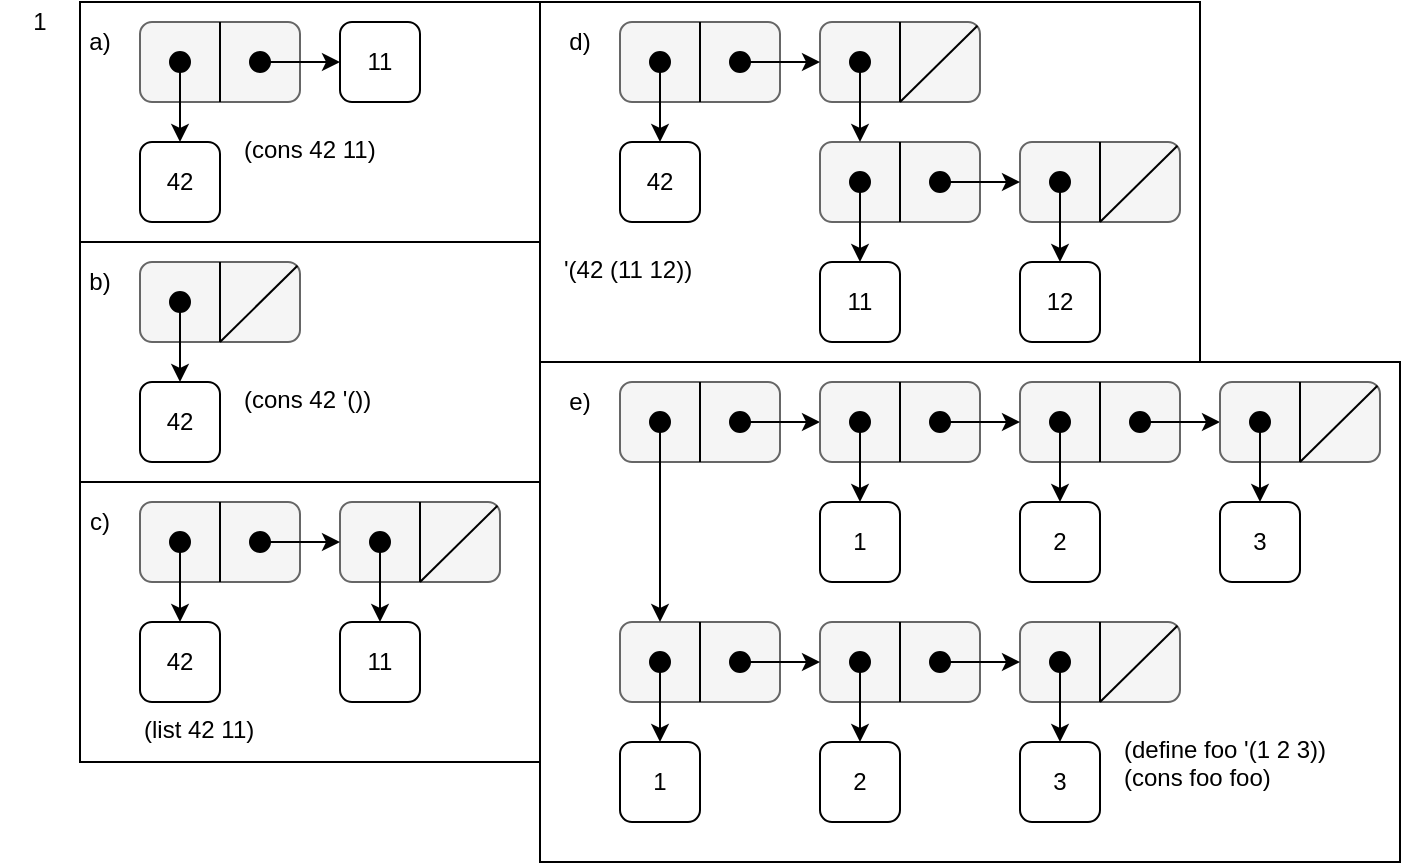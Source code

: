 <mxfile version="15.1.3" type="device"><diagram id="HDFE2-uC89AsSIumt9vI" name="Page-1"><mxGraphModel dx="650" dy="986" grid="1" gridSize="10" guides="1" tooltips="1" connect="1" arrows="1" fold="1" page="1" pageScale="1" pageWidth="827" pageHeight="1169" math="0" shadow="0"><root><mxCell id="0"/><mxCell id="1" parent="0"/><mxCell id="eg-HUD8NmQFvpHXp9sFu-159" value="" style="rounded=0;whiteSpace=wrap;html=1;glass=0;shadow=0;sketch=0;fillColor=none;perimeterSpacing=0;" vertex="1" parent="1"><mxGeometry x="280" y="30" width="330" height="180" as="geometry"/></mxCell><mxCell id="eg-HUD8NmQFvpHXp9sFu-162" value="" style="rounded=0;whiteSpace=wrap;html=1;glass=0;shadow=0;sketch=0;fillColor=none;perimeterSpacing=0;" vertex="1" parent="1"><mxGeometry x="280" y="210" width="430" height="250" as="geometry"/></mxCell><mxCell id="eg-HUD8NmQFvpHXp9sFu-161" value="" style="rounded=0;whiteSpace=wrap;html=1;glass=0;shadow=0;sketch=0;fillColor=none;perimeterSpacing=0;" vertex="1" parent="1"><mxGeometry x="50" y="270" width="230" height="140" as="geometry"/></mxCell><mxCell id="eg-HUD8NmQFvpHXp9sFu-157" value="" style="rounded=0;whiteSpace=wrap;html=1;glass=0;shadow=0;sketch=0;fillColor=none;perimeterSpacing=0;" vertex="1" parent="1"><mxGeometry x="50" y="150" width="230" height="120" as="geometry"/></mxCell><mxCell id="eg-HUD8NmQFvpHXp9sFu-156" value="" style="rounded=0;whiteSpace=wrap;html=1;glass=0;shadow=0;sketch=0;fillColor=none;perimeterSpacing=0;" vertex="1" parent="1"><mxGeometry x="50" y="30" width="230" height="120" as="geometry"/></mxCell><mxCell id="eg-HUD8NmQFvpHXp9sFu-27" value="" style="group" vertex="1" connectable="0" parent="1"><mxGeometry x="80" y="40" width="80" height="40" as="geometry"/></mxCell><mxCell id="eg-HUD8NmQFvpHXp9sFu-8" value="" style="rounded=1;whiteSpace=wrap;html=1;fillColor=#f5f5f5;strokeColor=#666666;fontColor=#333333;" vertex="1" parent="eg-HUD8NmQFvpHXp9sFu-27"><mxGeometry width="80" height="40" as="geometry"/></mxCell><mxCell id="eg-HUD8NmQFvpHXp9sFu-19" value="" style="endArrow=none;html=1;exitX=0.5;exitY=0;exitDx=0;exitDy=0;entryX=0.5;entryY=1;entryDx=0;entryDy=0;" edge="1" parent="eg-HUD8NmQFvpHXp9sFu-27" source="eg-HUD8NmQFvpHXp9sFu-8" target="eg-HUD8NmQFvpHXp9sFu-8"><mxGeometry width="50" height="50" as="geometry"><mxPoint x="40" y="50" as="sourcePoint"/><mxPoint x="90" as="targetPoint"/></mxGeometry></mxCell><mxCell id="eg-HUD8NmQFvpHXp9sFu-21" value="" style="ellipse;whiteSpace=wrap;html=1;aspect=fixed;rounded=1;fillColor=#000000;" vertex="1" parent="eg-HUD8NmQFvpHXp9sFu-27"><mxGeometry x="15" y="15" width="10" height="10" as="geometry"/></mxCell><mxCell id="eg-HUD8NmQFvpHXp9sFu-22" value="" style="ellipse;whiteSpace=wrap;html=1;aspect=fixed;rounded=1;fillColor=#000000;" vertex="1" parent="eg-HUD8NmQFvpHXp9sFu-27"><mxGeometry x="55" y="15" width="10" height="10" as="geometry"/></mxCell><mxCell id="eg-HUD8NmQFvpHXp9sFu-3" value="a)" style="text;html=1;strokeColor=none;fillColor=none;align=center;verticalAlign=middle;whiteSpace=wrap;rounded=0;" vertex="1" parent="1"><mxGeometry x="40" y="40" width="40" height="20" as="geometry"/></mxCell><mxCell id="eg-HUD8NmQFvpHXp9sFu-4" value="42" style="whiteSpace=wrap;html=1;aspect=fixed;rounded=1;" vertex="1" parent="1"><mxGeometry x="80" y="100" width="40" height="40" as="geometry"/></mxCell><mxCell id="eg-HUD8NmQFvpHXp9sFu-5" value="11" style="whiteSpace=wrap;html=1;aspect=fixed;rounded=1;" vertex="1" parent="1"><mxGeometry x="180" y="40" width="40" height="40" as="geometry"/></mxCell><mxCell id="eg-HUD8NmQFvpHXp9sFu-23" style="edgeStyle=orthogonalEdgeStyle;rounded=0;orthogonalLoop=1;jettySize=auto;html=1;entryX=0.5;entryY=0;entryDx=0;entryDy=0;" edge="1" parent="1" source="eg-HUD8NmQFvpHXp9sFu-21" target="eg-HUD8NmQFvpHXp9sFu-4"><mxGeometry relative="1" as="geometry"/></mxCell><mxCell id="eg-HUD8NmQFvpHXp9sFu-24" style="edgeStyle=orthogonalEdgeStyle;rounded=0;orthogonalLoop=1;jettySize=auto;html=1;entryX=0;entryY=0.5;entryDx=0;entryDy=0;" edge="1" parent="1" source="eg-HUD8NmQFvpHXp9sFu-22" target="eg-HUD8NmQFvpHXp9sFu-5"><mxGeometry relative="1" as="geometry"/></mxCell><mxCell id="eg-HUD8NmQFvpHXp9sFu-28" value="" style="group" vertex="1" connectable="0" parent="1"><mxGeometry x="80" y="160" width="80" height="40" as="geometry"/></mxCell><mxCell id="eg-HUD8NmQFvpHXp9sFu-29" value="" style="rounded=1;whiteSpace=wrap;html=1;fillColor=#f5f5f5;strokeColor=#666666;fontColor=#333333;" vertex="1" parent="eg-HUD8NmQFvpHXp9sFu-28"><mxGeometry width="80" height="40" as="geometry"/></mxCell><mxCell id="eg-HUD8NmQFvpHXp9sFu-30" value="" style="endArrow=none;html=1;exitX=0.5;exitY=0;exitDx=0;exitDy=0;entryX=0.5;entryY=1;entryDx=0;entryDy=0;" edge="1" parent="eg-HUD8NmQFvpHXp9sFu-28" source="eg-HUD8NmQFvpHXp9sFu-29" target="eg-HUD8NmQFvpHXp9sFu-29"><mxGeometry width="50" height="50" as="geometry"><mxPoint x="40" y="50" as="sourcePoint"/><mxPoint x="90" as="targetPoint"/></mxGeometry></mxCell><mxCell id="eg-HUD8NmQFvpHXp9sFu-31" value="" style="ellipse;whiteSpace=wrap;html=1;aspect=fixed;rounded=1;fillColor=#000000;" vertex="1" parent="eg-HUD8NmQFvpHXp9sFu-28"><mxGeometry x="15" y="15" width="10" height="10" as="geometry"/></mxCell><mxCell id="eg-HUD8NmQFvpHXp9sFu-61" value="" style="endArrow=none;html=1;exitX=0.984;exitY=0.047;exitDx=0;exitDy=0;entryX=0.5;entryY=1;entryDx=0;entryDy=0;exitPerimeter=0;" edge="1" parent="eg-HUD8NmQFvpHXp9sFu-28" source="eg-HUD8NmQFvpHXp9sFu-29" target="eg-HUD8NmQFvpHXp9sFu-29"><mxGeometry x="-70" y="-150" width="50" height="50" as="geometry"><mxPoint x="50" y="10" as="sourcePoint"/><mxPoint x="50" y="50" as="targetPoint"/></mxGeometry></mxCell><mxCell id="eg-HUD8NmQFvpHXp9sFu-33" value="b)" style="text;html=1;strokeColor=none;fillColor=none;align=center;verticalAlign=middle;whiteSpace=wrap;rounded=0;" vertex="1" parent="1"><mxGeometry x="40" y="160" width="40" height="20" as="geometry"/></mxCell><mxCell id="eg-HUD8NmQFvpHXp9sFu-40" value="" style="group" vertex="1" connectable="0" parent="1"><mxGeometry x="80" y="280" width="80" height="40" as="geometry"/></mxCell><mxCell id="eg-HUD8NmQFvpHXp9sFu-41" value="" style="rounded=1;whiteSpace=wrap;html=1;fillColor=#f5f5f5;strokeColor=#666666;fontColor=#333333;" vertex="1" parent="eg-HUD8NmQFvpHXp9sFu-40"><mxGeometry width="80" height="40" as="geometry"/></mxCell><mxCell id="eg-HUD8NmQFvpHXp9sFu-42" value="" style="endArrow=none;html=1;exitX=0.5;exitY=0;exitDx=0;exitDy=0;entryX=0.5;entryY=1;entryDx=0;entryDy=0;" edge="1" parent="eg-HUD8NmQFvpHXp9sFu-40" source="eg-HUD8NmQFvpHXp9sFu-41" target="eg-HUD8NmQFvpHXp9sFu-41"><mxGeometry width="50" height="50" as="geometry"><mxPoint x="40" y="50" as="sourcePoint"/><mxPoint x="90" as="targetPoint"/></mxGeometry></mxCell><mxCell id="eg-HUD8NmQFvpHXp9sFu-43" value="" style="ellipse;whiteSpace=wrap;html=1;aspect=fixed;rounded=1;fillColor=#000000;" vertex="1" parent="eg-HUD8NmQFvpHXp9sFu-40"><mxGeometry x="15" y="15" width="10" height="10" as="geometry"/></mxCell><mxCell id="eg-HUD8NmQFvpHXp9sFu-44" value="" style="ellipse;whiteSpace=wrap;html=1;aspect=fixed;rounded=1;fillColor=#000000;" vertex="1" parent="eg-HUD8NmQFvpHXp9sFu-40"><mxGeometry x="55" y="15" width="10" height="10" as="geometry"/></mxCell><mxCell id="eg-HUD8NmQFvpHXp9sFu-45" value="c)" style="text;html=1;strokeColor=none;fillColor=none;align=center;verticalAlign=middle;whiteSpace=wrap;rounded=0;" vertex="1" parent="1"><mxGeometry x="40" y="280" width="40" height="20" as="geometry"/></mxCell><mxCell id="eg-HUD8NmQFvpHXp9sFu-46" value="" style="group" vertex="1" connectable="0" parent="1"><mxGeometry x="320" y="40" width="80" height="40" as="geometry"/></mxCell><mxCell id="eg-HUD8NmQFvpHXp9sFu-47" value="" style="rounded=1;whiteSpace=wrap;html=1;fillColor=#f5f5f5;strokeColor=#666666;fontColor=#333333;" vertex="1" parent="eg-HUD8NmQFvpHXp9sFu-46"><mxGeometry width="80" height="40" as="geometry"/></mxCell><mxCell id="eg-HUD8NmQFvpHXp9sFu-48" value="" style="endArrow=none;html=1;exitX=0.5;exitY=0;exitDx=0;exitDy=0;entryX=0.5;entryY=1;entryDx=0;entryDy=0;" edge="1" parent="eg-HUD8NmQFvpHXp9sFu-46" source="eg-HUD8NmQFvpHXp9sFu-47" target="eg-HUD8NmQFvpHXp9sFu-47"><mxGeometry width="50" height="50" as="geometry"><mxPoint x="40" y="50" as="sourcePoint"/><mxPoint x="90" as="targetPoint"/></mxGeometry></mxCell><mxCell id="eg-HUD8NmQFvpHXp9sFu-49" value="" style="ellipse;whiteSpace=wrap;html=1;aspect=fixed;rounded=1;fillColor=#000000;" vertex="1" parent="eg-HUD8NmQFvpHXp9sFu-46"><mxGeometry x="15" y="15" width="10" height="10" as="geometry"/></mxCell><mxCell id="eg-HUD8NmQFvpHXp9sFu-50" value="" style="ellipse;whiteSpace=wrap;html=1;aspect=fixed;rounded=1;fillColor=#000000;" vertex="1" parent="eg-HUD8NmQFvpHXp9sFu-46"><mxGeometry x="55" y="15" width="10" height="10" as="geometry"/></mxCell><mxCell id="eg-HUD8NmQFvpHXp9sFu-51" value="d)" style="text;html=1;strokeColor=none;fillColor=none;align=center;verticalAlign=middle;whiteSpace=wrap;rounded=0;" vertex="1" parent="1"><mxGeometry x="280" y="40" width="40" height="20" as="geometry"/></mxCell><mxCell id="eg-HUD8NmQFvpHXp9sFu-52" value="" style="group" vertex="1" connectable="0" parent="1"><mxGeometry x="320" y="220" width="80" height="40" as="geometry"/></mxCell><mxCell id="eg-HUD8NmQFvpHXp9sFu-53" value="" style="rounded=1;whiteSpace=wrap;html=1;fillColor=#f5f5f5;strokeColor=#666666;fontColor=#333333;" vertex="1" parent="eg-HUD8NmQFvpHXp9sFu-52"><mxGeometry width="80" height="40" as="geometry"/></mxCell><mxCell id="eg-HUD8NmQFvpHXp9sFu-54" value="" style="endArrow=none;html=1;exitX=0.5;exitY=0;exitDx=0;exitDy=0;entryX=0.5;entryY=1;entryDx=0;entryDy=0;" edge="1" parent="eg-HUD8NmQFvpHXp9sFu-52" source="eg-HUD8NmQFvpHXp9sFu-53" target="eg-HUD8NmQFvpHXp9sFu-53"><mxGeometry width="50" height="50" as="geometry"><mxPoint x="40" y="50" as="sourcePoint"/><mxPoint x="90" as="targetPoint"/></mxGeometry></mxCell><mxCell id="eg-HUD8NmQFvpHXp9sFu-55" value="" style="ellipse;whiteSpace=wrap;html=1;aspect=fixed;rounded=1;fillColor=#000000;" vertex="1" parent="eg-HUD8NmQFvpHXp9sFu-52"><mxGeometry x="15" y="15" width="10" height="10" as="geometry"/></mxCell><mxCell id="eg-HUD8NmQFvpHXp9sFu-56" value="" style="ellipse;whiteSpace=wrap;html=1;aspect=fixed;rounded=1;fillColor=#000000;" vertex="1" parent="eg-HUD8NmQFvpHXp9sFu-52"><mxGeometry x="55" y="15" width="10" height="10" as="geometry"/></mxCell><mxCell id="eg-HUD8NmQFvpHXp9sFu-57" value="e)" style="text;html=1;strokeColor=none;fillColor=none;align=center;verticalAlign=middle;whiteSpace=wrap;rounded=0;" vertex="1" parent="1"><mxGeometry x="280" y="220" width="40" height="20" as="geometry"/></mxCell><mxCell id="eg-HUD8NmQFvpHXp9sFu-58" value="42" style="whiteSpace=wrap;html=1;aspect=fixed;rounded=1;" vertex="1" parent="1"><mxGeometry x="80" y="220" width="40" height="40" as="geometry"/></mxCell><mxCell id="eg-HUD8NmQFvpHXp9sFu-59" style="edgeStyle=orthogonalEdgeStyle;rounded=0;orthogonalLoop=1;jettySize=auto;html=1;" edge="1" parent="1" source="eg-HUD8NmQFvpHXp9sFu-31" target="eg-HUD8NmQFvpHXp9sFu-58"><mxGeometry relative="1" as="geometry"/></mxCell><mxCell id="eg-HUD8NmQFvpHXp9sFu-62" value="" style="group" vertex="1" connectable="0" parent="1"><mxGeometry x="180" y="280" width="80" height="40" as="geometry"/></mxCell><mxCell id="eg-HUD8NmQFvpHXp9sFu-63" value="" style="rounded=1;whiteSpace=wrap;html=1;fillColor=#f5f5f5;strokeColor=#666666;fontColor=#333333;" vertex="1" parent="eg-HUD8NmQFvpHXp9sFu-62"><mxGeometry width="80" height="40" as="geometry"/></mxCell><mxCell id="eg-HUD8NmQFvpHXp9sFu-64" value="" style="endArrow=none;html=1;exitX=0.5;exitY=0;exitDx=0;exitDy=0;entryX=0.5;entryY=1;entryDx=0;entryDy=0;" edge="1" parent="eg-HUD8NmQFvpHXp9sFu-62" source="eg-HUD8NmQFvpHXp9sFu-63" target="eg-HUD8NmQFvpHXp9sFu-63"><mxGeometry width="50" height="50" as="geometry"><mxPoint x="40" y="50" as="sourcePoint"/><mxPoint x="90" as="targetPoint"/></mxGeometry></mxCell><mxCell id="eg-HUD8NmQFvpHXp9sFu-65" value="" style="ellipse;whiteSpace=wrap;html=1;aspect=fixed;rounded=1;fillColor=#000000;" vertex="1" parent="eg-HUD8NmQFvpHXp9sFu-62"><mxGeometry x="15" y="15" width="10" height="10" as="geometry"/></mxCell><mxCell id="eg-HUD8NmQFvpHXp9sFu-67" value="42" style="whiteSpace=wrap;html=1;aspect=fixed;rounded=1;" vertex="1" parent="1"><mxGeometry x="80" y="340" width="40" height="40" as="geometry"/></mxCell><mxCell id="eg-HUD8NmQFvpHXp9sFu-68" value="11" style="whiteSpace=wrap;html=1;aspect=fixed;rounded=1;" vertex="1" parent="1"><mxGeometry x="180" y="340" width="40" height="40" as="geometry"/></mxCell><mxCell id="eg-HUD8NmQFvpHXp9sFu-69" value="" style="endArrow=none;html=1;exitX=0.984;exitY=0.047;exitDx=0;exitDy=0;entryX=0.5;entryY=1;entryDx=0;entryDy=0;exitPerimeter=0;" edge="1" parent="1"><mxGeometry x="30" y="-30" width="50" height="50" as="geometry"><mxPoint x="258.72" y="281.88" as="sourcePoint"/><mxPoint x="220" y="320" as="targetPoint"/></mxGeometry></mxCell><mxCell id="eg-HUD8NmQFvpHXp9sFu-70" style="edgeStyle=orthogonalEdgeStyle;rounded=0;orthogonalLoop=1;jettySize=auto;html=1;entryX=0.5;entryY=0;entryDx=0;entryDy=0;" edge="1" parent="1" source="eg-HUD8NmQFvpHXp9sFu-43" target="eg-HUD8NmQFvpHXp9sFu-67"><mxGeometry relative="1" as="geometry"/></mxCell><mxCell id="eg-HUD8NmQFvpHXp9sFu-71" style="edgeStyle=orthogonalEdgeStyle;rounded=0;orthogonalLoop=1;jettySize=auto;html=1;entryX=0;entryY=0.5;entryDx=0;entryDy=0;" edge="1" parent="1" source="eg-HUD8NmQFvpHXp9sFu-44" target="eg-HUD8NmQFvpHXp9sFu-63"><mxGeometry relative="1" as="geometry"/></mxCell><mxCell id="eg-HUD8NmQFvpHXp9sFu-72" style="edgeStyle=orthogonalEdgeStyle;rounded=0;orthogonalLoop=1;jettySize=auto;html=1;entryX=0.5;entryY=0;entryDx=0;entryDy=0;" edge="1" parent="1" source="eg-HUD8NmQFvpHXp9sFu-65" target="eg-HUD8NmQFvpHXp9sFu-68"><mxGeometry relative="1" as="geometry"/></mxCell><mxCell id="eg-HUD8NmQFvpHXp9sFu-73" value="42" style="whiteSpace=wrap;html=1;aspect=fixed;rounded=1;" vertex="1" parent="1"><mxGeometry x="320" y="100" width="40" height="40" as="geometry"/></mxCell><mxCell id="eg-HUD8NmQFvpHXp9sFu-74" value="" style="group" vertex="1" connectable="0" parent="1"><mxGeometry x="420" y="40" width="80" height="40" as="geometry"/></mxCell><mxCell id="eg-HUD8NmQFvpHXp9sFu-75" value="" style="rounded=1;whiteSpace=wrap;html=1;fillColor=#f5f5f5;strokeColor=#666666;fontColor=#333333;" vertex="1" parent="eg-HUD8NmQFvpHXp9sFu-74"><mxGeometry width="80" height="40" as="geometry"/></mxCell><mxCell id="eg-HUD8NmQFvpHXp9sFu-76" value="" style="endArrow=none;html=1;exitX=0.5;exitY=0;exitDx=0;exitDy=0;entryX=0.5;entryY=1;entryDx=0;entryDy=0;" edge="1" parent="eg-HUD8NmQFvpHXp9sFu-74" source="eg-HUD8NmQFvpHXp9sFu-75" target="eg-HUD8NmQFvpHXp9sFu-75"><mxGeometry width="50" height="50" as="geometry"><mxPoint x="40" y="50" as="sourcePoint"/><mxPoint x="90" as="targetPoint"/></mxGeometry></mxCell><mxCell id="eg-HUD8NmQFvpHXp9sFu-77" value="" style="ellipse;whiteSpace=wrap;html=1;aspect=fixed;rounded=1;fillColor=#000000;" vertex="1" parent="eg-HUD8NmQFvpHXp9sFu-74"><mxGeometry x="15" y="15" width="10" height="10" as="geometry"/></mxCell><mxCell id="eg-HUD8NmQFvpHXp9sFu-78" value="" style="endArrow=none;html=1;exitX=0.984;exitY=0.047;exitDx=0;exitDy=0;entryX=0.5;entryY=1;entryDx=0;entryDy=0;exitPerimeter=0;" edge="1" parent="1"><mxGeometry x="270" y="-270" width="50" height="50" as="geometry"><mxPoint x="498.72" y="41.88" as="sourcePoint"/><mxPoint x="460" y="80" as="targetPoint"/></mxGeometry></mxCell><mxCell id="eg-HUD8NmQFvpHXp9sFu-79" value="" style="group" vertex="1" connectable="0" parent="1"><mxGeometry x="420" y="100" width="80" height="40" as="geometry"/></mxCell><mxCell id="eg-HUD8NmQFvpHXp9sFu-80" value="" style="rounded=1;whiteSpace=wrap;html=1;fillColor=#f5f5f5;strokeColor=#666666;fontColor=#333333;" vertex="1" parent="eg-HUD8NmQFvpHXp9sFu-79"><mxGeometry width="80" height="40" as="geometry"/></mxCell><mxCell id="eg-HUD8NmQFvpHXp9sFu-81" value="" style="endArrow=none;html=1;exitX=0.5;exitY=0;exitDx=0;exitDy=0;entryX=0.5;entryY=1;entryDx=0;entryDy=0;" edge="1" parent="eg-HUD8NmQFvpHXp9sFu-79" source="eg-HUD8NmQFvpHXp9sFu-80" target="eg-HUD8NmQFvpHXp9sFu-80"><mxGeometry width="50" height="50" as="geometry"><mxPoint x="40" y="50" as="sourcePoint"/><mxPoint x="90" as="targetPoint"/></mxGeometry></mxCell><mxCell id="eg-HUD8NmQFvpHXp9sFu-82" value="" style="ellipse;whiteSpace=wrap;html=1;aspect=fixed;rounded=1;fillColor=#000000;" vertex="1" parent="eg-HUD8NmQFvpHXp9sFu-79"><mxGeometry x="15" y="15" width="10" height="10" as="geometry"/></mxCell><mxCell id="eg-HUD8NmQFvpHXp9sFu-83" value="" style="ellipse;whiteSpace=wrap;html=1;aspect=fixed;rounded=1;fillColor=#000000;" vertex="1" parent="eg-HUD8NmQFvpHXp9sFu-79"><mxGeometry x="55" y="15" width="10" height="10" as="geometry"/></mxCell><mxCell id="eg-HUD8NmQFvpHXp9sFu-84" value="" style="group" vertex="1" connectable="0" parent="1"><mxGeometry x="520" y="100" width="80" height="40" as="geometry"/></mxCell><mxCell id="eg-HUD8NmQFvpHXp9sFu-85" value="" style="rounded=1;whiteSpace=wrap;html=1;fillColor=#f5f5f5;strokeColor=#666666;fontColor=#333333;" vertex="1" parent="eg-HUD8NmQFvpHXp9sFu-84"><mxGeometry width="80" height="40" as="geometry"/></mxCell><mxCell id="eg-HUD8NmQFvpHXp9sFu-86" value="" style="endArrow=none;html=1;exitX=0.5;exitY=0;exitDx=0;exitDy=0;entryX=0.5;entryY=1;entryDx=0;entryDy=0;" edge="1" parent="eg-HUD8NmQFvpHXp9sFu-84" source="eg-HUD8NmQFvpHXp9sFu-85" target="eg-HUD8NmQFvpHXp9sFu-85"><mxGeometry width="50" height="50" as="geometry"><mxPoint x="40" y="50" as="sourcePoint"/><mxPoint x="90" as="targetPoint"/></mxGeometry></mxCell><mxCell id="eg-HUD8NmQFvpHXp9sFu-87" value="" style="ellipse;whiteSpace=wrap;html=1;aspect=fixed;rounded=1;fillColor=#000000;" vertex="1" parent="eg-HUD8NmQFvpHXp9sFu-84"><mxGeometry x="15" y="15" width="10" height="10" as="geometry"/></mxCell><mxCell id="eg-HUD8NmQFvpHXp9sFu-88" value="" style="endArrow=none;html=1;exitX=0.984;exitY=0.047;exitDx=0;exitDy=0;entryX=0.5;entryY=1;entryDx=0;entryDy=0;exitPerimeter=0;" edge="1" parent="1"><mxGeometry x="370" y="-210" width="50" height="50" as="geometry"><mxPoint x="598.72" y="101.88" as="sourcePoint"/><mxPoint x="560" y="140" as="targetPoint"/></mxGeometry></mxCell><mxCell id="eg-HUD8NmQFvpHXp9sFu-89" value="11" style="whiteSpace=wrap;html=1;aspect=fixed;rounded=1;" vertex="1" parent="1"><mxGeometry x="420" y="160" width="40" height="40" as="geometry"/></mxCell><mxCell id="eg-HUD8NmQFvpHXp9sFu-90" value="12" style="whiteSpace=wrap;html=1;aspect=fixed;rounded=1;" vertex="1" parent="1"><mxGeometry x="520" y="160" width="40" height="40" as="geometry"/></mxCell><mxCell id="eg-HUD8NmQFvpHXp9sFu-91" style="edgeStyle=orthogonalEdgeStyle;rounded=0;orthogonalLoop=1;jettySize=auto;html=1;entryX=0.5;entryY=0;entryDx=0;entryDy=0;" edge="1" parent="1" source="eg-HUD8NmQFvpHXp9sFu-49" target="eg-HUD8NmQFvpHXp9sFu-73"><mxGeometry relative="1" as="geometry"/></mxCell><mxCell id="eg-HUD8NmQFvpHXp9sFu-92" style="edgeStyle=orthogonalEdgeStyle;rounded=0;orthogonalLoop=1;jettySize=auto;html=1;entryX=0;entryY=0.5;entryDx=0;entryDy=0;" edge="1" parent="1" source="eg-HUD8NmQFvpHXp9sFu-50" target="eg-HUD8NmQFvpHXp9sFu-75"><mxGeometry relative="1" as="geometry"/></mxCell><mxCell id="eg-HUD8NmQFvpHXp9sFu-93" style="edgeStyle=orthogonalEdgeStyle;rounded=0;orthogonalLoop=1;jettySize=auto;html=1;entryX=0.25;entryY=0;entryDx=0;entryDy=0;" edge="1" parent="1" source="eg-HUD8NmQFvpHXp9sFu-77" target="eg-HUD8NmQFvpHXp9sFu-80"><mxGeometry relative="1" as="geometry"/></mxCell><mxCell id="eg-HUD8NmQFvpHXp9sFu-94" style="edgeStyle=orthogonalEdgeStyle;rounded=0;orthogonalLoop=1;jettySize=auto;html=1;entryX=0.5;entryY=0;entryDx=0;entryDy=0;" edge="1" parent="1" source="eg-HUD8NmQFvpHXp9sFu-82" target="eg-HUD8NmQFvpHXp9sFu-89"><mxGeometry relative="1" as="geometry"/></mxCell><mxCell id="eg-HUD8NmQFvpHXp9sFu-95" style="edgeStyle=orthogonalEdgeStyle;rounded=0;orthogonalLoop=1;jettySize=auto;html=1;entryX=0;entryY=0.5;entryDx=0;entryDy=0;" edge="1" parent="1" source="eg-HUD8NmQFvpHXp9sFu-83" target="eg-HUD8NmQFvpHXp9sFu-85"><mxGeometry relative="1" as="geometry"/></mxCell><mxCell id="eg-HUD8NmQFvpHXp9sFu-96" style="edgeStyle=orthogonalEdgeStyle;rounded=0;orthogonalLoop=1;jettySize=auto;html=1;entryX=0.5;entryY=0;entryDx=0;entryDy=0;" edge="1" parent="1" source="eg-HUD8NmQFvpHXp9sFu-87" target="eg-HUD8NmQFvpHXp9sFu-90"><mxGeometry relative="1" as="geometry"/></mxCell><mxCell id="eg-HUD8NmQFvpHXp9sFu-102" value="" style="group" vertex="1" connectable="0" parent="1"><mxGeometry x="320" y="340" width="80" height="40" as="geometry"/></mxCell><mxCell id="eg-HUD8NmQFvpHXp9sFu-103" value="" style="rounded=1;whiteSpace=wrap;html=1;fillColor=#f5f5f5;strokeColor=#666666;fontColor=#333333;" vertex="1" parent="eg-HUD8NmQFvpHXp9sFu-102"><mxGeometry width="80" height="40" as="geometry"/></mxCell><mxCell id="eg-HUD8NmQFvpHXp9sFu-104" value="" style="endArrow=none;html=1;exitX=0.5;exitY=0;exitDx=0;exitDy=0;entryX=0.5;entryY=1;entryDx=0;entryDy=0;" edge="1" parent="eg-HUD8NmQFvpHXp9sFu-102" source="eg-HUD8NmQFvpHXp9sFu-103" target="eg-HUD8NmQFvpHXp9sFu-103"><mxGeometry width="50" height="50" as="geometry"><mxPoint x="40" y="50" as="sourcePoint"/><mxPoint x="90" as="targetPoint"/></mxGeometry></mxCell><mxCell id="eg-HUD8NmQFvpHXp9sFu-105" value="" style="ellipse;whiteSpace=wrap;html=1;aspect=fixed;rounded=1;fillColor=#000000;" vertex="1" parent="eg-HUD8NmQFvpHXp9sFu-102"><mxGeometry x="15" y="15" width="10" height="10" as="geometry"/></mxCell><mxCell id="eg-HUD8NmQFvpHXp9sFu-106" value="" style="ellipse;whiteSpace=wrap;html=1;aspect=fixed;rounded=1;fillColor=#000000;" vertex="1" parent="eg-HUD8NmQFvpHXp9sFu-102"><mxGeometry x="55" y="15" width="10" height="10" as="geometry"/></mxCell><mxCell id="eg-HUD8NmQFvpHXp9sFu-107" value="" style="group" vertex="1" connectable="0" parent="1"><mxGeometry x="420" y="340" width="80" height="40" as="geometry"/></mxCell><mxCell id="eg-HUD8NmQFvpHXp9sFu-108" value="" style="rounded=1;whiteSpace=wrap;html=1;fillColor=#f5f5f5;strokeColor=#666666;fontColor=#333333;" vertex="1" parent="eg-HUD8NmQFvpHXp9sFu-107"><mxGeometry width="80" height="40" as="geometry"/></mxCell><mxCell id="eg-HUD8NmQFvpHXp9sFu-109" value="" style="endArrow=none;html=1;exitX=0.5;exitY=0;exitDx=0;exitDy=0;entryX=0.5;entryY=1;entryDx=0;entryDy=0;" edge="1" parent="eg-HUD8NmQFvpHXp9sFu-107" source="eg-HUD8NmQFvpHXp9sFu-108" target="eg-HUD8NmQFvpHXp9sFu-108"><mxGeometry width="50" height="50" as="geometry"><mxPoint x="40" y="50" as="sourcePoint"/><mxPoint x="90" as="targetPoint"/></mxGeometry></mxCell><mxCell id="eg-HUD8NmQFvpHXp9sFu-110" value="" style="ellipse;whiteSpace=wrap;html=1;aspect=fixed;rounded=1;fillColor=#000000;" vertex="1" parent="eg-HUD8NmQFvpHXp9sFu-107"><mxGeometry x="15" y="15" width="10" height="10" as="geometry"/></mxCell><mxCell id="eg-HUD8NmQFvpHXp9sFu-111" value="" style="ellipse;whiteSpace=wrap;html=1;aspect=fixed;rounded=1;fillColor=#000000;" vertex="1" parent="eg-HUD8NmQFvpHXp9sFu-107"><mxGeometry x="55" y="15" width="10" height="10" as="geometry"/></mxCell><mxCell id="eg-HUD8NmQFvpHXp9sFu-117" value="" style="group" vertex="1" connectable="0" parent="1"><mxGeometry x="520" y="340" width="80" height="40" as="geometry"/></mxCell><mxCell id="eg-HUD8NmQFvpHXp9sFu-118" value="" style="rounded=1;whiteSpace=wrap;html=1;fillColor=#f5f5f5;strokeColor=#666666;fontColor=#333333;" vertex="1" parent="eg-HUD8NmQFvpHXp9sFu-117"><mxGeometry width="80" height="40" as="geometry"/></mxCell><mxCell id="eg-HUD8NmQFvpHXp9sFu-119" value="" style="endArrow=none;html=1;exitX=0.5;exitY=0;exitDx=0;exitDy=0;entryX=0.5;entryY=1;entryDx=0;entryDy=0;" edge="1" parent="eg-HUD8NmQFvpHXp9sFu-117" source="eg-HUD8NmQFvpHXp9sFu-118" target="eg-HUD8NmQFvpHXp9sFu-118"><mxGeometry width="50" height="50" as="geometry"><mxPoint x="40" y="50" as="sourcePoint"/><mxPoint x="90" as="targetPoint"/></mxGeometry></mxCell><mxCell id="eg-HUD8NmQFvpHXp9sFu-120" value="" style="ellipse;whiteSpace=wrap;html=1;aspect=fixed;rounded=1;fillColor=#000000;" vertex="1" parent="eg-HUD8NmQFvpHXp9sFu-117"><mxGeometry x="15" y="15" width="10" height="10" as="geometry"/></mxCell><mxCell id="eg-HUD8NmQFvpHXp9sFu-121" value="" style="endArrow=none;html=1;exitX=0.984;exitY=0.047;exitDx=0;exitDy=0;entryX=0.5;entryY=1;entryDx=0;entryDy=0;exitPerimeter=0;" edge="1" parent="1"><mxGeometry x="370" y="30" width="50" height="50" as="geometry"><mxPoint x="598.72" y="341.88" as="sourcePoint"/><mxPoint x="560" y="380" as="targetPoint"/></mxGeometry></mxCell><mxCell id="eg-HUD8NmQFvpHXp9sFu-122" style="edgeStyle=orthogonalEdgeStyle;rounded=0;orthogonalLoop=1;jettySize=auto;html=1;entryX=0.25;entryY=0;entryDx=0;entryDy=0;" edge="1" parent="1" source="eg-HUD8NmQFvpHXp9sFu-55" target="eg-HUD8NmQFvpHXp9sFu-103"><mxGeometry relative="1" as="geometry"/></mxCell><mxCell id="eg-HUD8NmQFvpHXp9sFu-123" style="edgeStyle=orthogonalEdgeStyle;rounded=0;orthogonalLoop=1;jettySize=auto;html=1;entryX=0;entryY=0.5;entryDx=0;entryDy=0;" edge="1" parent="1" source="eg-HUD8NmQFvpHXp9sFu-106" target="eg-HUD8NmQFvpHXp9sFu-108"><mxGeometry relative="1" as="geometry"/></mxCell><mxCell id="eg-HUD8NmQFvpHXp9sFu-124" style="edgeStyle=orthogonalEdgeStyle;rounded=0;orthogonalLoop=1;jettySize=auto;html=1;entryX=0;entryY=0.5;entryDx=0;entryDy=0;" edge="1" parent="1" source="eg-HUD8NmQFvpHXp9sFu-111" target="eg-HUD8NmQFvpHXp9sFu-118"><mxGeometry relative="1" as="geometry"/></mxCell><mxCell id="eg-HUD8NmQFvpHXp9sFu-125" style="edgeStyle=orthogonalEdgeStyle;rounded=0;orthogonalLoop=1;jettySize=auto;html=1;entryX=0;entryY=0.5;entryDx=0;entryDy=0;" edge="1" parent="1" source="eg-HUD8NmQFvpHXp9sFu-56"><mxGeometry relative="1" as="geometry"><mxPoint x="420" y="240" as="targetPoint"/></mxGeometry></mxCell><mxCell id="eg-HUD8NmQFvpHXp9sFu-126" value="1" style="whiteSpace=wrap;html=1;aspect=fixed;rounded=1;" vertex="1" parent="1"><mxGeometry x="320" y="400" width="40" height="40" as="geometry"/></mxCell><mxCell id="eg-HUD8NmQFvpHXp9sFu-127" value="2" style="whiteSpace=wrap;html=1;aspect=fixed;rounded=1;" vertex="1" parent="1"><mxGeometry x="420" y="400" width="40" height="40" as="geometry"/></mxCell><mxCell id="eg-HUD8NmQFvpHXp9sFu-128" value="3" style="whiteSpace=wrap;html=1;aspect=fixed;rounded=1;" vertex="1" parent="1"><mxGeometry x="520" y="400" width="40" height="40" as="geometry"/></mxCell><mxCell id="eg-HUD8NmQFvpHXp9sFu-129" style="edgeStyle=orthogonalEdgeStyle;rounded=0;orthogonalLoop=1;jettySize=auto;html=1;entryX=0.5;entryY=0;entryDx=0;entryDy=0;" edge="1" parent="1" source="eg-HUD8NmQFvpHXp9sFu-105" target="eg-HUD8NmQFvpHXp9sFu-126"><mxGeometry relative="1" as="geometry"/></mxCell><mxCell id="eg-HUD8NmQFvpHXp9sFu-130" style="edgeStyle=orthogonalEdgeStyle;rounded=0;orthogonalLoop=1;jettySize=auto;html=1;entryX=0.5;entryY=0;entryDx=0;entryDy=0;" edge="1" parent="1" source="eg-HUD8NmQFvpHXp9sFu-110" target="eg-HUD8NmQFvpHXp9sFu-127"><mxGeometry relative="1" as="geometry"/></mxCell><mxCell id="eg-HUD8NmQFvpHXp9sFu-131" style="edgeStyle=orthogonalEdgeStyle;rounded=0;orthogonalLoop=1;jettySize=auto;html=1;entryX=0.5;entryY=0;entryDx=0;entryDy=0;" edge="1" parent="1" source="eg-HUD8NmQFvpHXp9sFu-120" target="eg-HUD8NmQFvpHXp9sFu-128"><mxGeometry relative="1" as="geometry"/></mxCell><mxCell id="eg-HUD8NmQFvpHXp9sFu-132" value="" style="group" vertex="1" connectable="0" parent="1"><mxGeometry x="420" y="220" width="80" height="40" as="geometry"/></mxCell><mxCell id="eg-HUD8NmQFvpHXp9sFu-133" value="" style="rounded=1;whiteSpace=wrap;html=1;fillColor=#f5f5f5;strokeColor=#666666;fontColor=#333333;" vertex="1" parent="eg-HUD8NmQFvpHXp9sFu-132"><mxGeometry width="80" height="40" as="geometry"/></mxCell><mxCell id="eg-HUD8NmQFvpHXp9sFu-134" value="" style="endArrow=none;html=1;exitX=0.5;exitY=0;exitDx=0;exitDy=0;entryX=0.5;entryY=1;entryDx=0;entryDy=0;" edge="1" parent="eg-HUD8NmQFvpHXp9sFu-132" source="eg-HUD8NmQFvpHXp9sFu-133" target="eg-HUD8NmQFvpHXp9sFu-133"><mxGeometry width="50" height="50" as="geometry"><mxPoint x="40" y="50" as="sourcePoint"/><mxPoint x="90" as="targetPoint"/></mxGeometry></mxCell><mxCell id="eg-HUD8NmQFvpHXp9sFu-135" value="" style="ellipse;whiteSpace=wrap;html=1;aspect=fixed;rounded=1;fillColor=#000000;" vertex="1" parent="eg-HUD8NmQFvpHXp9sFu-132"><mxGeometry x="15" y="15" width="10" height="10" as="geometry"/></mxCell><mxCell id="eg-HUD8NmQFvpHXp9sFu-136" value="" style="ellipse;whiteSpace=wrap;html=1;aspect=fixed;rounded=1;fillColor=#000000;" vertex="1" parent="eg-HUD8NmQFvpHXp9sFu-132"><mxGeometry x="55" y="15" width="10" height="10" as="geometry"/></mxCell><mxCell id="eg-HUD8NmQFvpHXp9sFu-137" value="" style="group" vertex="1" connectable="0" parent="1"><mxGeometry x="520" y="220" width="80" height="40" as="geometry"/></mxCell><mxCell id="eg-HUD8NmQFvpHXp9sFu-138" value="" style="rounded=1;whiteSpace=wrap;html=1;fillColor=#f5f5f5;strokeColor=#666666;fontColor=#333333;" vertex="1" parent="eg-HUD8NmQFvpHXp9sFu-137"><mxGeometry width="80" height="40" as="geometry"/></mxCell><mxCell id="eg-HUD8NmQFvpHXp9sFu-139" value="" style="endArrow=none;html=1;exitX=0.5;exitY=0;exitDx=0;exitDy=0;entryX=0.5;entryY=1;entryDx=0;entryDy=0;" edge="1" parent="eg-HUD8NmQFvpHXp9sFu-137" source="eg-HUD8NmQFvpHXp9sFu-138" target="eg-HUD8NmQFvpHXp9sFu-138"><mxGeometry width="50" height="50" as="geometry"><mxPoint x="40" y="50" as="sourcePoint"/><mxPoint x="90" as="targetPoint"/></mxGeometry></mxCell><mxCell id="eg-HUD8NmQFvpHXp9sFu-140" value="" style="ellipse;whiteSpace=wrap;html=1;aspect=fixed;rounded=1;fillColor=#000000;" vertex="1" parent="eg-HUD8NmQFvpHXp9sFu-137"><mxGeometry x="15" y="15" width="10" height="10" as="geometry"/></mxCell><mxCell id="eg-HUD8NmQFvpHXp9sFu-141" value="" style="ellipse;whiteSpace=wrap;html=1;aspect=fixed;rounded=1;fillColor=#000000;" vertex="1" parent="eg-HUD8NmQFvpHXp9sFu-137"><mxGeometry x="55" y="15" width="10" height="10" as="geometry"/></mxCell><mxCell id="eg-HUD8NmQFvpHXp9sFu-147" style="edgeStyle=orthogonalEdgeStyle;rounded=0;orthogonalLoop=1;jettySize=auto;html=1;entryX=0;entryY=0.5;entryDx=0;entryDy=0;" edge="1" parent="1" source="eg-HUD8NmQFvpHXp9sFu-136" target="eg-HUD8NmQFvpHXp9sFu-138"><mxGeometry relative="1" as="geometry"/></mxCell><mxCell id="eg-HUD8NmQFvpHXp9sFu-148" style="edgeStyle=orthogonalEdgeStyle;rounded=0;orthogonalLoop=1;jettySize=auto;html=1;entryX=0;entryY=0.5;entryDx=0;entryDy=0;" edge="1" parent="1" source="eg-HUD8NmQFvpHXp9sFu-141"><mxGeometry relative="1" as="geometry"><mxPoint x="620.0" y="240" as="targetPoint"/></mxGeometry></mxCell><mxCell id="eg-HUD8NmQFvpHXp9sFu-149" value="1" style="whiteSpace=wrap;html=1;aspect=fixed;rounded=1;" vertex="1" parent="1"><mxGeometry x="420" y="280" width="40" height="40" as="geometry"/></mxCell><mxCell id="eg-HUD8NmQFvpHXp9sFu-150" value="2" style="whiteSpace=wrap;html=1;aspect=fixed;rounded=1;" vertex="1" parent="1"><mxGeometry x="520" y="280" width="40" height="40" as="geometry"/></mxCell><mxCell id="eg-HUD8NmQFvpHXp9sFu-152" style="edgeStyle=orthogonalEdgeStyle;rounded=0;orthogonalLoop=1;jettySize=auto;html=1;entryX=0.5;entryY=0;entryDx=0;entryDy=0;" edge="1" parent="1" source="eg-HUD8NmQFvpHXp9sFu-135" target="eg-HUD8NmQFvpHXp9sFu-149"><mxGeometry relative="1" as="geometry"/></mxCell><mxCell id="eg-HUD8NmQFvpHXp9sFu-153" style="edgeStyle=orthogonalEdgeStyle;rounded=0;orthogonalLoop=1;jettySize=auto;html=1;entryX=0.5;entryY=0;entryDx=0;entryDy=0;" edge="1" parent="1" source="eg-HUD8NmQFvpHXp9sFu-140" target="eg-HUD8NmQFvpHXp9sFu-150"><mxGeometry relative="1" as="geometry"/></mxCell><mxCell id="eg-HUD8NmQFvpHXp9sFu-163" value="" style="group" vertex="1" connectable="0" parent="1"><mxGeometry x="620" y="220" width="80" height="40" as="geometry"/></mxCell><mxCell id="eg-HUD8NmQFvpHXp9sFu-164" value="" style="rounded=1;whiteSpace=wrap;html=1;fillColor=#f5f5f5;strokeColor=#666666;fontColor=#333333;" vertex="1" parent="eg-HUD8NmQFvpHXp9sFu-163"><mxGeometry width="80" height="40" as="geometry"/></mxCell><mxCell id="eg-HUD8NmQFvpHXp9sFu-165" value="" style="endArrow=none;html=1;exitX=0.5;exitY=0;exitDx=0;exitDy=0;entryX=0.5;entryY=1;entryDx=0;entryDy=0;" edge="1" parent="eg-HUD8NmQFvpHXp9sFu-163" source="eg-HUD8NmQFvpHXp9sFu-164" target="eg-HUD8NmQFvpHXp9sFu-164"><mxGeometry width="50" height="50" as="geometry"><mxPoint x="40" y="50" as="sourcePoint"/><mxPoint x="90" as="targetPoint"/></mxGeometry></mxCell><mxCell id="eg-HUD8NmQFvpHXp9sFu-166" value="" style="ellipse;whiteSpace=wrap;html=1;aspect=fixed;rounded=1;fillColor=#000000;" vertex="1" parent="eg-HUD8NmQFvpHXp9sFu-163"><mxGeometry x="15" y="15" width="10" height="10" as="geometry"/></mxCell><mxCell id="eg-HUD8NmQFvpHXp9sFu-167" value="" style="endArrow=none;html=1;exitX=0.984;exitY=0.047;exitDx=0;exitDy=0;entryX=0.5;entryY=1;entryDx=0;entryDy=0;exitPerimeter=0;" edge="1" parent="1"><mxGeometry x="470" y="-90" width="50" height="50" as="geometry"><mxPoint x="698.72" y="221.88" as="sourcePoint"/><mxPoint x="660" y="260" as="targetPoint"/></mxGeometry></mxCell><mxCell id="eg-HUD8NmQFvpHXp9sFu-168" value="3" style="whiteSpace=wrap;html=1;aspect=fixed;rounded=1;" vertex="1" parent="1"><mxGeometry x="620" y="280" width="40" height="40" as="geometry"/></mxCell><mxCell id="eg-HUD8NmQFvpHXp9sFu-169" style="edgeStyle=orthogonalEdgeStyle;rounded=0;orthogonalLoop=1;jettySize=auto;html=1;entryX=0.5;entryY=0;entryDx=0;entryDy=0;" edge="1" parent="1" source="eg-HUD8NmQFvpHXp9sFu-166" target="eg-HUD8NmQFvpHXp9sFu-168"><mxGeometry relative="1" as="geometry"/></mxCell><mxCell id="eg-HUD8NmQFvpHXp9sFu-170" value="1" style="text;html=1;strokeColor=none;fillColor=none;align=center;verticalAlign=middle;whiteSpace=wrap;rounded=0;" vertex="1" parent="1"><mxGeometry x="10" y="30" width="40" height="20" as="geometry"/></mxCell><mxCell id="eg-HUD8NmQFvpHXp9sFu-171" value="(cons 42 11)" style="text;align=left;verticalAlign=top;rounded=0;labelBorderColor=none;shadow=0;glass=0;sketch=0;whiteSpace=wrap;html=1;" vertex="1" parent="1"><mxGeometry x="130" y="90" width="140" height="50" as="geometry"/></mxCell><mxCell id="eg-HUD8NmQFvpHXp9sFu-172" value="(cons 42 &amp;#39;())" style="text;align=left;verticalAlign=top;rounded=0;labelBorderColor=none;shadow=0;glass=0;sketch=0;whiteSpace=wrap;html=1;" vertex="1" parent="1"><mxGeometry x="130" y="215" width="140" height="50" as="geometry"/></mxCell><mxCell id="eg-HUD8NmQFvpHXp9sFu-173" value="(list 42 11)" style="text;align=left;verticalAlign=top;rounded=0;labelBorderColor=none;shadow=0;glass=0;sketch=0;whiteSpace=wrap;html=1;" vertex="1" parent="1"><mxGeometry x="80" y="380" width="140" height="30" as="geometry"/></mxCell><mxCell id="eg-HUD8NmQFvpHXp9sFu-175" value="&amp;#39;(42 (11 12))" style="text;align=left;verticalAlign=top;rounded=0;labelBorderColor=none;shadow=0;glass=0;sketch=0;whiteSpace=wrap;html=1;" vertex="1" parent="1"><mxGeometry x="290" y="150" width="120" height="60" as="geometry"/></mxCell><mxCell id="eg-HUD8NmQFvpHXp9sFu-176" value="(define foo &amp;#39;(1 2 3))&lt;br&gt;(cons foo foo)" style="text;align=left;verticalAlign=top;rounded=0;labelBorderColor=none;shadow=0;glass=0;sketch=0;whiteSpace=wrap;html=1;" vertex="1" parent="1"><mxGeometry x="570" y="390" width="140" height="70" as="geometry"/></mxCell></root></mxGraphModel></diagram></mxfile>